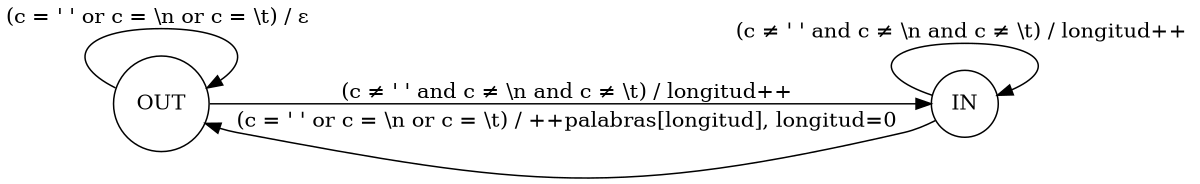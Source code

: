 digraph StateMachine {
  rankdir=LR;
  size="8,5"

  node [shape = circle];
   
  OUT -> OUT [label="(c = ' ' or c = \\n or c = \\t) / ε "];
  OUT -> IN [label="(c ≠ ' ' and c ≠ \\n and c ≠ \\t) / longitud++ "];
  IN -> IN [label="(c ≠ ' ' and c ≠ \\n and c ≠ \\t) / longitud++ "];
  IN -> OUT [label="(c = ' ' or c = \\n or c = \\t) / ++palabras[longitud], longitud=0 "];

  OUT [label="OUT"];
  IN [label="IN"];
}
